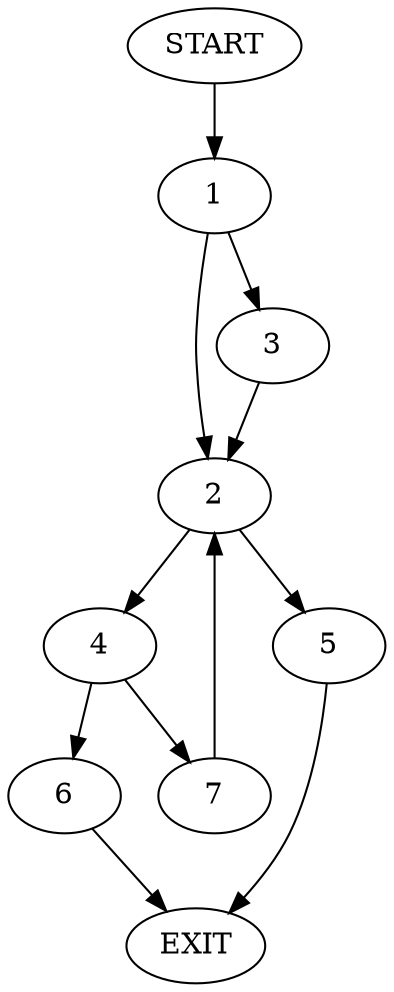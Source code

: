 digraph {
0 [label="START"]
8 [label="EXIT"]
0 -> 1
1 -> 2
1 -> 3
3 -> 2
2 -> 4
2 -> 5
5 -> 8
4 -> 6
4 -> 7
6 -> 8
7 -> 2
}
